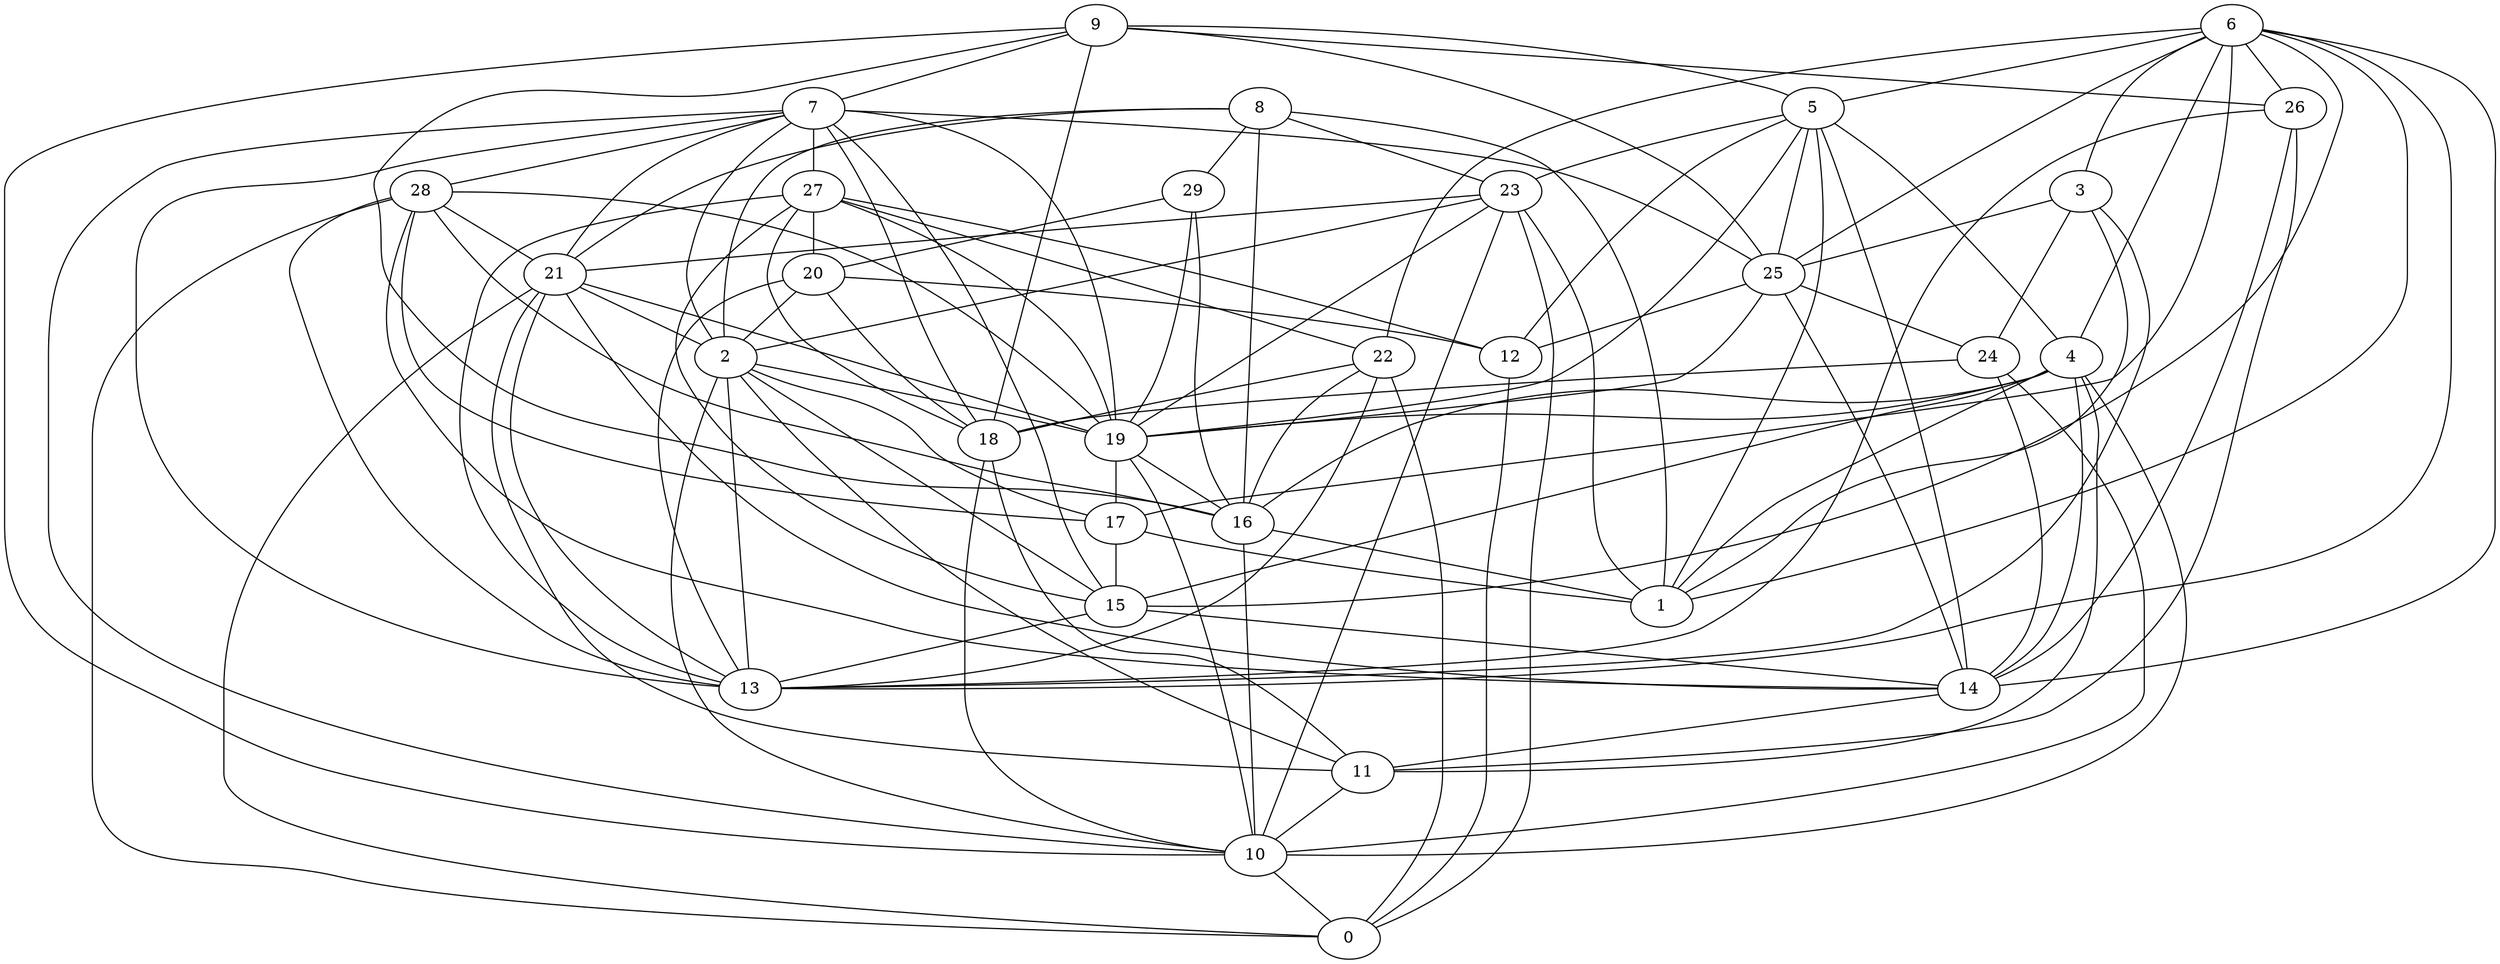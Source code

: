 digraph GG_graph {

subgraph G_graph {
edge [color = black]
"26" -> "11" [dir = none]
"26" -> "14" [dir = none]
"26" -> "13" [dir = none]
"15" -> "14" [dir = none]
"29" -> "20" [dir = none]
"29" -> "19" [dir = none]
"22" -> "18" [dir = none]
"22" -> "13" [dir = none]
"22" -> "0" [dir = none]
"22" -> "16" [dir = none]
"9" -> "25" [dir = none]
"9" -> "26" [dir = none]
"9" -> "5" [dir = none]
"9" -> "18" [dir = none]
"28" -> "16" [dir = none]
"28" -> "13" [dir = none]
"17" -> "1" [dir = none]
"17" -> "15" [dir = none]
"27" -> "13" [dir = none]
"27" -> "20" [dir = none]
"27" -> "22" [dir = none]
"27" -> "19" [dir = none]
"27" -> "15" [dir = none]
"7" -> "2" [dir = none]
"7" -> "13" [dir = none]
"7" -> "21" [dir = none]
"7" -> "28" [dir = none]
"5" -> "19" [dir = none]
"5" -> "12" [dir = none]
"5" -> "1" [dir = none]
"5" -> "23" [dir = none]
"5" -> "25" [dir = none]
"19" -> "10" [dir = none]
"3" -> "13" [dir = none]
"6" -> "22" [dir = none]
"6" -> "14" [dir = none]
"6" -> "1" [dir = none]
"6" -> "3" [dir = none]
"6" -> "26" [dir = none]
"20" -> "12" [dir = none]
"20" -> "2" [dir = none]
"23" -> "21" [dir = none]
"23" -> "19" [dir = none]
"23" -> "0" [dir = none]
"23" -> "10" [dir = none]
"21" -> "14" [dir = none]
"21" -> "19" [dir = none]
"25" -> "14" [dir = none]
"25" -> "24" [dir = none]
"4" -> "16" [dir = none]
"4" -> "14" [dir = none]
"4" -> "19" [dir = none]
"4" -> "11" [dir = none]
"4" -> "1" [dir = none]
"8" -> "16" [dir = none]
"8" -> "21" [dir = none]
"12" -> "0" [dir = none]
"24" -> "18" [dir = none]
"19" -> "16" [dir = none]
"28" -> "19" [dir = none]
"21" -> "11" [dir = none]
"3" -> "24" [dir = none]
"16" -> "10" [dir = none]
"29" -> "16" [dir = none]
"28" -> "21" [dir = none]
"4" -> "10" [dir = none]
"9" -> "16" [dir = none]
"2" -> "17" [dir = none]
"2" -> "11" [dir = none]
"8" -> "2" [dir = none]
"16" -> "1" [dir = none]
"28" -> "14" [dir = none]
"7" -> "10" [dir = none]
"21" -> "13" [dir = none]
"24" -> "10" [dir = none]
"5" -> "14" [dir = none]
"24" -> "14" [dir = none]
"15" -> "13" [dir = none]
"25" -> "12" [dir = none]
"28" -> "17" [dir = none]
"23" -> "2" [dir = none]
"6" -> "5" [dir = none]
"9" -> "7" [dir = none]
"9" -> "10" [dir = none]
"6" -> "13" [dir = none]
"23" -> "1" [dir = none]
"10" -> "0" [dir = none]
"2" -> "13" [dir = none]
"27" -> "18" [dir = none]
"6" -> "17" [dir = none]
"4" -> "15" [dir = none]
"6" -> "15" [dir = none]
"27" -> "12" [dir = none]
"18" -> "10" [dir = none]
"11" -> "10" [dir = none]
"3" -> "1" [dir = none]
"2" -> "10" [dir = none]
"8" -> "29" [dir = none]
"25" -> "19" [dir = none]
"19" -> "17" [dir = none]
"2" -> "19" [dir = none]
"20" -> "18" [dir = none]
"7" -> "18" [dir = none]
"8" -> "23" [dir = none]
"28" -> "0" [dir = none]
"7" -> "25" [dir = none]
"8" -> "1" [dir = none]
"21" -> "2" [dir = none]
"7" -> "15" [dir = none]
"18" -> "11" [dir = none]
"5" -> "4" [dir = none]
"21" -> "0" [dir = none]
"2" -> "15" [dir = none]
"20" -> "13" [dir = none]
"3" -> "25" [dir = none]
"6" -> "25" [dir = none]
"7" -> "27" [dir = none]
"7" -> "19" [dir = none]
"6" -> "4" [dir = none]
"14" -> "11" [dir = none]
}

}

